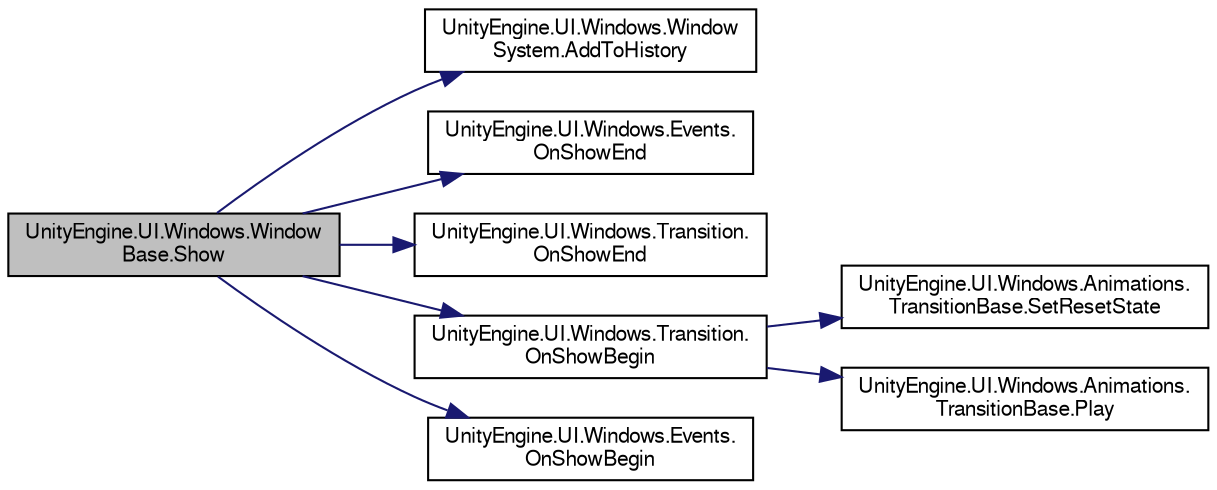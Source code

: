 digraph "UnityEngine.UI.Windows.WindowBase.Show"
{
  edge [fontname="FreeSans",fontsize="10",labelfontname="FreeSans",labelfontsize="10"];
  node [fontname="FreeSans",fontsize="10",shape=record];
  rankdir="LR";
  Node1 [label="UnityEngine.UI.Windows.Window\lBase.Show",height=0.2,width=0.4,color="black", fillcolor="grey75", style="filled", fontcolor="black"];
  Node1 -> Node2 [color="midnightblue",fontsize="10",style="solid",fontname="FreeSans"];
  Node2 [label="UnityEngine.UI.Windows.Window\lSystem.AddToHistory",height=0.2,width=0.4,color="black", fillcolor="white", style="filled",URL="$class_unity_engine_1_1_u_i_1_1_windows_1_1_window_system.html#a1c7fc4aee9e94334a9070d43f8dc609c",tooltip="Adds to history. "];
  Node1 -> Node3 [color="midnightblue",fontsize="10",style="solid",fontname="FreeSans"];
  Node3 [label="UnityEngine.UI.Windows.Events.\lOnShowEnd",height=0.2,width=0.4,color="black", fillcolor="white", style="filled",URL="$class_unity_engine_1_1_u_i_1_1_windows_1_1_events.html#a15254d5b4ae80277975b3902d8fcfd3d"];
  Node1 -> Node4 [color="midnightblue",fontsize="10",style="solid",fontname="FreeSans"];
  Node4 [label="UnityEngine.UI.Windows.Transition.\lOnShowEnd",height=0.2,width=0.4,color="black", fillcolor="white", style="filled",URL="$class_unity_engine_1_1_u_i_1_1_windows_1_1_transition.html#a3de7956878b055fcd5425e4e3751ef48"];
  Node1 -> Node5 [color="midnightblue",fontsize="10",style="solid",fontname="FreeSans"];
  Node5 [label="UnityEngine.UI.Windows.Transition.\lOnShowBegin",height=0.2,width=0.4,color="black", fillcolor="white", style="filled",URL="$class_unity_engine_1_1_u_i_1_1_windows_1_1_transition.html#a00a87050c9164c9fc63078d87f330dfe"];
  Node5 -> Node6 [color="midnightblue",fontsize="10",style="solid",fontname="FreeSans"];
  Node6 [label="UnityEngine.UI.Windows.Animations.\lTransitionBase.SetResetState",height=0.2,width=0.4,color="black", fillcolor="white", style="filled",URL="$class_unity_engine_1_1_u_i_1_1_windows_1_1_animations_1_1_transition_base.html#af9a077b86da9a52fda52a5bf3a93e33d"];
  Node5 -> Node7 [color="midnightblue",fontsize="10",style="solid",fontname="FreeSans"];
  Node7 [label="UnityEngine.UI.Windows.Animations.\lTransitionBase.Play",height=0.2,width=0.4,color="black", fillcolor="white", style="filled",URL="$class_unity_engine_1_1_u_i_1_1_windows_1_1_animations_1_1_transition_base.html#a1cc0e3b72daf7c194a50a58d7dac6dc6"];
  Node1 -> Node8 [color="midnightblue",fontsize="10",style="solid",fontname="FreeSans"];
  Node8 [label="UnityEngine.UI.Windows.Events.\lOnShowBegin",height=0.2,width=0.4,color="black", fillcolor="white", style="filled",URL="$class_unity_engine_1_1_u_i_1_1_windows_1_1_events.html#a3b844accf5677b1b18bbd7dd55ce4c77"];
}
